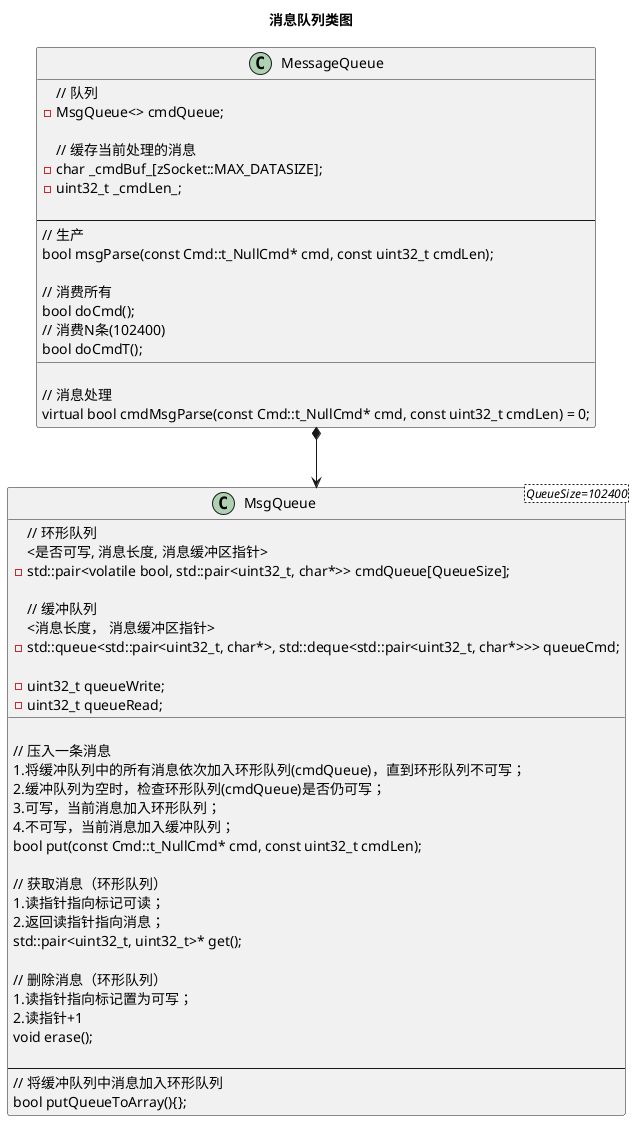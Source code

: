 @startuml

title 消息队列类图

'0.#Moccasin
'1.#LightSeaGreen
'2.#DarkSalmon
'3.#BBBBFF
'4.#SkyBlue
'5.#LightPink
'6.#CadetBlue
'7.#Violet

class MessageQueue {
    // 队列
    - MsgQueue<> cmdQueue;

    // 缓存当前处理的消息
    - char _cmdBuf_[zSocket::MAX_DATASIZE];
    - uint32_t _cmdLen_;

    --
    // 生产
    {method} bool msgParse(const Cmd::t_NullCmd* cmd, const uint32_t cmdLen);

    // 消费所有
    {method} bool doCmd();
    // 消费N条(102400)
    {method} bool doCmdT();
    __

    // 消息处理
    virtual bool cmdMsgParse(const Cmd::t_NullCmd* cmd, const uint32_t cmdLen) = 0;
}

class MsgQueue<QueueSize=102400> {
    // 环形队列
    <是否可写, 消息长度, 消息缓冲区指针>
    - std::pair<volatile bool, std::pair<uint32_t, char*>> cmdQueue[QueueSize];

    // 缓冲队列
    <消息长度， 消息缓冲区指针>
    - std::queue<std::pair<uint32_t, char*>, std::deque<std::pair<uint32_t, char*>>> queueCmd;

    - uint32_t queueWrite;
    - uint32_t queueRead;
    __

    // 压入一条消息
    1.将缓冲队列中的所有消息依次加入环形队列(cmdQueue)，直到环形队列不可写；
    2.缓冲队列为空时，检查环形队列(cmdQueue)是否仍可写；
    3.可写，当前消息加入环形队列；
    4.不可写，当前消息加入缓冲队列；
    bool put(const Cmd::t_NullCmd* cmd, const uint32_t cmdLen);

    // 获取消息（环形队列）
    1.读指针指向标记可读；
    2.返回读指针指向消息；
    std::pair<uint32_t, uint32_t>* get();

    // 删除消息（环形队列）
    1.读指针指向标记置为可写；
    2.读指针+1
    void erase();

    --
    // 将缓冲队列中消息加入环形队列
    bool putQueueToArray(){};
}

MessageQueue *--> MsgQueue

@enduml